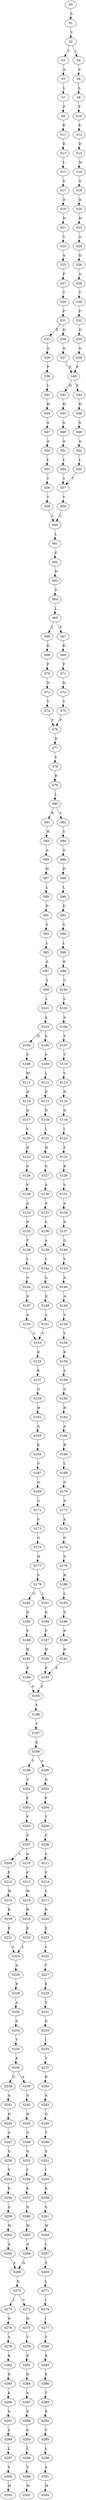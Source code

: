 strict digraph  {
	S0 -> S1 [ label = S ];
	S1 -> S2 [ label = V ];
	S2 -> S3 [ label = S ];
	S2 -> S4 [ label = I ];
	S3 -> S5 [ label = A ];
	S4 -> S6 [ label = S ];
	S5 -> S7 [ label = L ];
	S6 -> S8 [ label = L ];
	S7 -> S9 [ label = F ];
	S8 -> S10 [ label = F ];
	S9 -> S11 [ label = K ];
	S10 -> S12 [ label = K ];
	S11 -> S13 [ label = D ];
	S12 -> S14 [ label = D ];
	S13 -> S15 [ label = L ];
	S14 -> S16 [ label = W ];
	S15 -> S17 [ label = S ];
	S16 -> S18 [ label = A ];
	S17 -> S19 [ label = A ];
	S18 -> S20 [ label = A ];
	S19 -> S21 [ label = H ];
	S20 -> S22 [ label = H ];
	S21 -> S23 [ label = V ];
	S22 -> S24 [ label = A ];
	S23 -> S25 [ label = A ];
	S24 -> S26 [ label = D ];
	S25 -> S27 [ label = P ];
	S26 -> S28 [ label = A ];
	S27 -> S29 [ label = T ];
	S28 -> S30 [ label = T ];
	S29 -> S31 [ label = F ];
	S30 -> S32 [ label = F ];
	S31 -> S33 [ label = E ];
	S31 -> S34 [ label = D ];
	S32 -> S35 [ label = D ];
	S33 -> S36 [ label = A ];
	S34 -> S37 [ label = A ];
	S35 -> S38 [ label = A ];
	S36 -> S39 [ label = P ];
	S37 -> S40 [ label = P ];
	S38 -> S40 [ label = P ];
	S39 -> S41 [ label = L ];
	S40 -> S42 [ label = H ];
	S40 -> S43 [ label = F ];
	S41 -> S44 [ label = H ];
	S42 -> S45 [ label = H ];
	S43 -> S46 [ label = H ];
	S44 -> S47 [ label = A ];
	S45 -> S48 [ label = S ];
	S46 -> S49 [ label = S ];
	S47 -> S50 [ label = A ];
	S48 -> S51 [ label = A ];
	S49 -> S52 [ label = A ];
	S50 -> S53 [ label = L ];
	S51 -> S54 [ label = L ];
	S52 -> S55 [ label = L ];
	S53 -> S56 [ label = T ];
	S54 -> S57 [ label = T ];
	S55 -> S57 [ label = T ];
	S56 -> S58 [ label = V ];
	S57 -> S59 [ label = V ];
	S58 -> S60 [ label = L ];
	S59 -> S60 [ label = L ];
	S60 -> S61 [ label = L ];
	S61 -> S62 [ label = C ];
	S62 -> S63 [ label = H ];
	S63 -> S64 [ label = S ];
	S64 -> S65 [ label = L ];
	S65 -> S66 [ label = L ];
	S65 -> S67 [ label = F ];
	S66 -> S68 [ label = K ];
	S67 -> S69 [ label = K ];
	S68 -> S70 [ label = F ];
	S69 -> S71 [ label = F ];
	S70 -> S72 [ label = N ];
	S71 -> S73 [ label = N ];
	S72 -> S74 [ label = V ];
	S73 -> S75 [ label = V ];
	S74 -> S76 [ label = P ];
	S75 -> S76 [ label = P ];
	S76 -> S77 [ label = D ];
	S77 -> S78 [ label = V ];
	S78 -> S79 [ label = R ];
	S79 -> S80 [ label = L ];
	S80 -> S81 [ label = K ];
	S80 -> S82 [ label = V ];
	S81 -> S83 [ label = H ];
	S82 -> S84 [ label = Y ];
	S83 -> S85 [ label = A ];
	S84 -> S86 [ label = A ];
	S85 -> S87 [ label = H ];
	S86 -> S88 [ label = H ];
	S87 -> S89 [ label = L ];
	S88 -> S90 [ label = L ];
	S89 -> S91 [ label = D ];
	S90 -> S92 [ label = E ];
	S91 -> S93 [ label = S ];
	S92 -> S94 [ label = S ];
	S93 -> S95 [ label = L ];
	S94 -> S96 [ label = L ];
	S95 -> S97 [ label = A ];
	S96 -> S98 [ label = K ];
	S97 -> S99 [ label = S ];
	S98 -> S100 [ label = S ];
	S99 -> S101 [ label = L ];
	S100 -> S102 [ label = L ];
	S101 -> S103 [ label = A ];
	S102 -> S104 [ label = A ];
	S103 -> S105 [ label = N ];
	S103 -> S106 [ label = G ];
	S104 -> S107 [ label = S ];
	S105 -> S108 [ label = P ];
	S106 -> S109 [ label = P ];
	S107 -> S110 [ label = T ];
	S108 -> S111 [ label = M ];
	S109 -> S112 [ label = L ];
	S110 -> S113 [ label = V ];
	S111 -> S114 [ label = D ];
	S112 -> S115 [ label = D ];
	S113 -> S116 [ label = N ];
	S114 -> S117 [ label = D ];
	S115 -> S118 [ label = D ];
	S116 -> S119 [ label = D ];
	S117 -> S120 [ label = V ];
	S118 -> S121 [ label = L ];
	S119 -> S122 [ label = I ];
	S120 -> S123 [ label = H ];
	S121 -> S124 [ label = H ];
	S122 -> S125 [ label = S ];
	S123 -> S126 [ label = A ];
	S124 -> S127 [ label = G ];
	S125 -> S128 [ label = K ];
	S126 -> S129 [ label = V ];
	S127 -> S130 [ label = A ];
	S128 -> S131 [ label = V ];
	S129 -> S132 [ label = A ];
	S130 -> S133 [ label = A ];
	S131 -> S134 [ label = A ];
	S132 -> S135 [ label = N ];
	S133 -> S136 [ label = S ];
	S134 -> S137 [ label = D ];
	S135 -> S138 [ label = T ];
	S136 -> S139 [ label = A ];
	S137 -> S140 [ label = G ];
	S138 -> S141 [ label = L ];
	S139 -> S142 [ label = L ];
	S140 -> S143 [ label = V ];
	S141 -> S144 [ label = A ];
	S142 -> S145 [ label = A ];
	S143 -> S146 [ label = A ];
	S144 -> S147 [ label = D ];
	S145 -> S148 [ label = D ];
	S146 -> S149 [ label = A ];
	S147 -> S150 [ label = A ];
	S148 -> S151 [ label = A ];
	S149 -> S152 [ label = V ];
	S150 -> S153 [ label = V ];
	S151 -> S153 [ label = V ];
	S152 -> S154 [ label = V ];
	S153 -> S155 [ label = K ];
	S154 -> S156 [ label = K ];
	S155 -> S157 [ label = K ];
	S156 -> S158 [ label = S ];
	S157 -> S159 [ label = G ];
	S158 -> S160 [ label = G ];
	S159 -> S161 [ label = H ];
	S160 -> S162 [ label = H ];
	S161 -> S163 [ label = G ];
	S162 -> S164 [ label = A ];
	S163 -> S165 [ label = K ];
	S164 -> S166 [ label = R ];
	S165 -> S167 [ label = V ];
	S166 -> S168 [ label = L ];
	S167 -> S169 [ label = Q ];
	S168 -> S170 [ label = Q ];
	S169 -> S171 [ label = A ];
	S170 -> S172 [ label = A ];
	S171 -> S173 [ label = S ];
	S172 -> S174 [ label = S ];
	S173 -> S175 [ label = G ];
	S174 -> S176 [ label = G ];
	S175 -> S177 [ label = H ];
	S176 -> S178 [ label = S ];
	S177 -> S179 [ label = S ];
	S178 -> S180 [ label = H ];
	S179 -> S181 [ label = L ];
	S179 -> S182 [ label = V ];
	S180 -> S183 [ label = L ];
	S181 -> S184 [ label = D ];
	S182 -> S185 [ label = D ];
	S183 -> S186 [ label = D ];
	S184 -> S187 [ label = F ];
	S185 -> S188 [ label = F ];
	S186 -> S189 [ label = F ];
	S187 -> S190 [ label = H ];
	S188 -> S191 [ label = H ];
	S189 -> S192 [ label = H ];
	S190 -> S193 [ label = P ];
	S191 -> S194 [ label = P ];
	S192 -> S193 [ label = P ];
	S193 -> S195 [ label = F ];
	S194 -> S195 [ label = F ];
	S195 -> S196 [ label = Y ];
	S196 -> S197 [ label = T ];
	S197 -> S198 [ label = K ];
	S198 -> S199 [ label = T ];
	S198 -> S200 [ label = A ];
	S199 -> S201 [ label = T ];
	S200 -> S202 [ label = Q ];
	S201 -> S203 [ label = P ];
	S202 -> S204 [ label = P ];
	S203 -> S205 [ label = F ];
	S204 -> S206 [ label = Y ];
	S205 -> S207 [ label = S ];
	S206 -> S208 [ label = C ];
	S207 -> S209 [ label = L ];
	S207 -> S210 [ label = A ];
	S208 -> S211 [ label = S ];
	S209 -> S212 [ label = F ];
	S210 -> S213 [ label = F ];
	S211 -> S214 [ label = F ];
	S212 -> S215 [ label = M ];
	S213 -> S216 [ label = M ];
	S214 -> S217 [ label = L ];
	S215 -> S218 [ label = R ];
	S216 -> S219 [ label = R ];
	S217 -> S220 [ label = R ];
	S218 -> S221 [ label = E ];
	S219 -> S222 [ label = E ];
	S220 -> S223 [ label = E ];
	S221 -> S224 [ label = L ];
	S222 -> S224 [ label = L ];
	S223 -> S225 [ label = L ];
	S224 -> S226 [ label = A ];
	S225 -> S227 [ label = T ];
	S226 -> S228 [ label = E ];
	S227 -> S229 [ label = E ];
	S228 -> S230 [ label = A ];
	S229 -> S231 [ label = T ];
	S230 -> S232 [ label = G ];
	S231 -> S233 [ label = G ];
	S232 -> S234 [ label = Y ];
	S233 -> S235 [ label = I ];
	S234 -> S236 [ label = E ];
	S235 -> S237 [ label = V ];
	S236 -> S238 [ label = G ];
	S236 -> S239 [ label = A ];
	S237 -> S240 [ label = D ];
	S238 -> S241 [ label = A ];
	S239 -> S242 [ label = G ];
	S240 -> S243 [ label = A ];
	S241 -> S244 [ label = H ];
	S242 -> S245 [ label = H ];
	S243 -> S246 [ label = Q ];
	S244 -> S247 [ label = A ];
	S245 -> S248 [ label = G ];
	S246 -> S249 [ label = T ];
	S247 -> S250 [ label = G ];
	S248 -> S251 [ label = G ];
	S249 -> S252 [ label = S ];
	S250 -> S253 [ label = V ];
	S251 -> S254 [ label = I ];
	S252 -> S255 [ label = I ];
	S253 -> S256 [ label = K ];
	S254 -> S257 [ label = K ];
	S255 -> S258 [ label = K ];
	S256 -> S259 [ label = G ];
	S257 -> S260 [ label = G ];
	S258 -> S261 [ label = S ];
	S259 -> S262 [ label = W ];
	S260 -> S263 [ label = W ];
	S261 -> S264 [ label = W ];
	S262 -> S265 [ label = A ];
	S263 -> S266 [ label = A ];
	S264 -> S267 [ label = L ];
	S265 -> S268 [ label = A ];
	S266 -> S268 [ label = A ];
	S267 -> S269 [ label = S ];
	S268 -> S270 [ label = K ];
	S269 -> S271 [ label = L ];
	S270 -> S272 [ label = V ];
	S270 -> S273 [ label = I ];
	S271 -> S274 [ label = I ];
	S272 -> S275 [ label = N ];
	S273 -> S276 [ label = N ];
	S274 -> S277 [ label = I ];
	S275 -> S278 [ label = T ];
	S276 -> S279 [ label = S ];
	S277 -> S280 [ label = T ];
	S278 -> S281 [ label = K ];
	S279 -> S282 [ label = K ];
	S280 -> S283 [ label = R ];
	S281 -> S284 [ label = D ];
	S282 -> S285 [ label = D ];
	S283 -> S286 [ label = E ];
	S284 -> S287 [ label = A ];
	S285 -> S288 [ label = E ];
	S286 -> S289 [ label = T ];
	S287 -> S290 [ label = P ];
	S288 -> S291 [ label = G ];
	S289 -> S292 [ label = R ];
	S290 -> S293 [ label = S ];
	S291 -> S294 [ label = S ];
	S292 -> S295 [ label = T ];
	S293 -> S296 [ label = L ];
	S294 -> S297 [ label = L ];
	S295 -> S298 [ label = L ];
	S296 -> S299 [ label = V ];
	S297 -> S300 [ label = V ];
	S298 -> S301 [ label = S ];
	S299 -> S302 [ label = M ];
	S300 -> S303 [ label = M ];
	S301 -> S304 [ label = M ];
}

